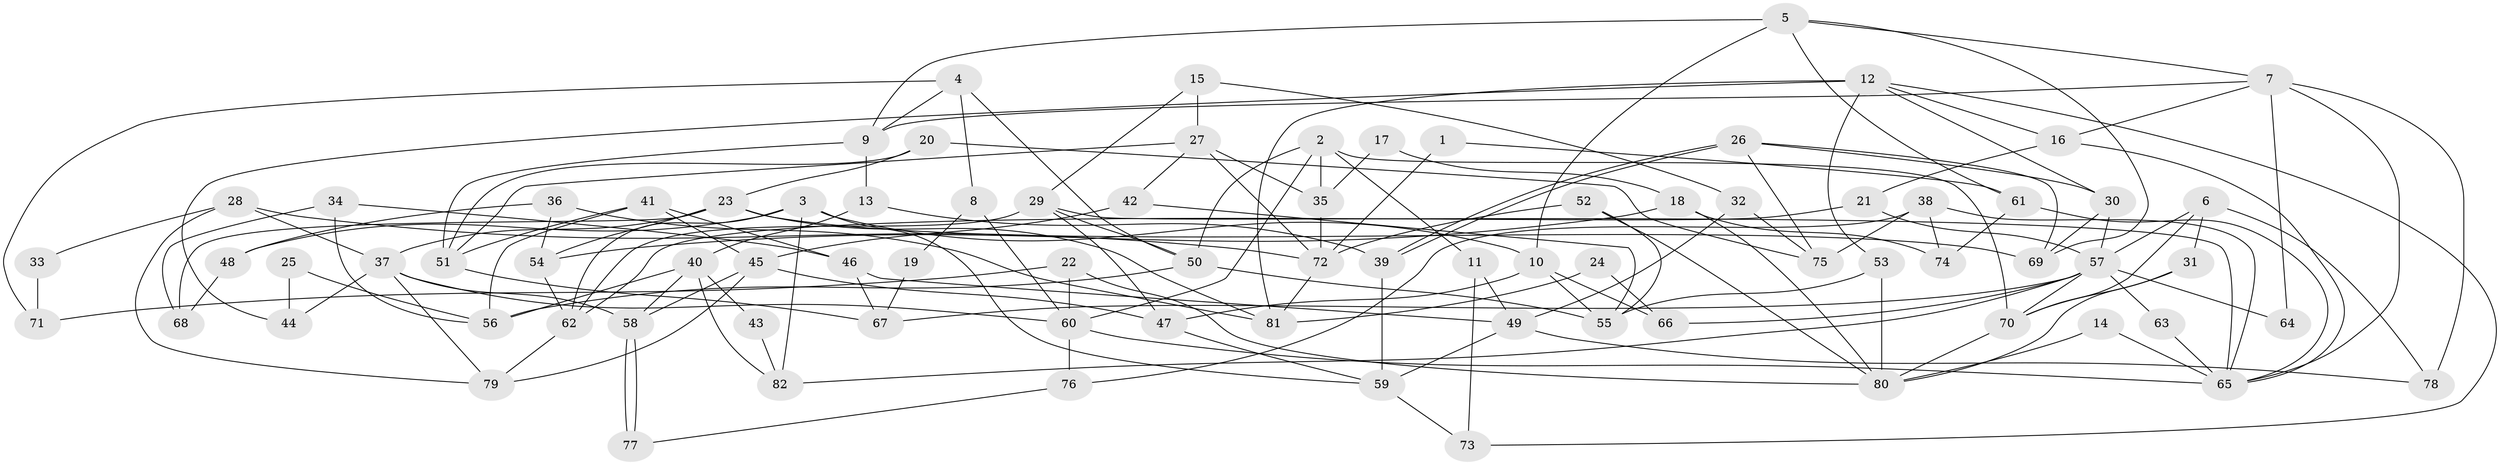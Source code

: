 // Generated by graph-tools (version 1.1) at 2025/26/03/09/25 03:26:21]
// undirected, 82 vertices, 164 edges
graph export_dot {
graph [start="1"]
  node [color=gray90,style=filled];
  1;
  2;
  3;
  4;
  5;
  6;
  7;
  8;
  9;
  10;
  11;
  12;
  13;
  14;
  15;
  16;
  17;
  18;
  19;
  20;
  21;
  22;
  23;
  24;
  25;
  26;
  27;
  28;
  29;
  30;
  31;
  32;
  33;
  34;
  35;
  36;
  37;
  38;
  39;
  40;
  41;
  42;
  43;
  44;
  45;
  46;
  47;
  48;
  49;
  50;
  51;
  52;
  53;
  54;
  55;
  56;
  57;
  58;
  59;
  60;
  61;
  62;
  63;
  64;
  65;
  66;
  67;
  68;
  69;
  70;
  71;
  72;
  73;
  74;
  75;
  76;
  77;
  78;
  79;
  80;
  81;
  82;
  1 -- 61;
  1 -- 72;
  2 -- 70;
  2 -- 11;
  2 -- 35;
  2 -- 50;
  2 -- 60;
  3 -- 62;
  3 -- 59;
  3 -- 10;
  3 -- 48;
  3 -- 82;
  4 -- 50;
  4 -- 9;
  4 -- 8;
  4 -- 71;
  5 -- 10;
  5 -- 9;
  5 -- 7;
  5 -- 61;
  5 -- 69;
  6 -- 70;
  6 -- 57;
  6 -- 31;
  6 -- 78;
  7 -- 65;
  7 -- 9;
  7 -- 16;
  7 -- 64;
  7 -- 78;
  8 -- 60;
  8 -- 19;
  9 -- 51;
  9 -- 13;
  10 -- 47;
  10 -- 55;
  10 -- 66;
  11 -- 49;
  11 -- 73;
  12 -- 53;
  12 -- 81;
  12 -- 16;
  12 -- 30;
  12 -- 44;
  12 -- 73;
  13 -- 40;
  13 -- 39;
  14 -- 65;
  14 -- 80;
  15 -- 27;
  15 -- 29;
  15 -- 32;
  16 -- 21;
  16 -- 65;
  17 -- 18;
  17 -- 35;
  18 -- 80;
  18 -- 54;
  18 -- 74;
  19 -- 67;
  20 -- 23;
  20 -- 75;
  20 -- 51;
  21 -- 62;
  21 -- 57;
  22 -- 80;
  22 -- 60;
  22 -- 71;
  23 -- 37;
  23 -- 69;
  23 -- 54;
  23 -- 68;
  23 -- 81;
  24 -- 66;
  24 -- 81;
  25 -- 44;
  25 -- 56;
  26 -- 30;
  26 -- 39;
  26 -- 39;
  26 -- 69;
  26 -- 75;
  27 -- 42;
  27 -- 72;
  27 -- 35;
  27 -- 51;
  28 -- 79;
  28 -- 72;
  28 -- 33;
  28 -- 37;
  29 -- 65;
  29 -- 50;
  29 -- 47;
  29 -- 62;
  30 -- 69;
  30 -- 57;
  31 -- 70;
  31 -- 80;
  32 -- 49;
  32 -- 75;
  33 -- 71;
  34 -- 46;
  34 -- 56;
  34 -- 68;
  35 -- 72;
  36 -- 48;
  36 -- 54;
  36 -- 81;
  37 -- 60;
  37 -- 44;
  37 -- 58;
  37 -- 79;
  38 -- 65;
  38 -- 75;
  38 -- 74;
  38 -- 76;
  39 -- 59;
  40 -- 58;
  40 -- 82;
  40 -- 43;
  40 -- 56;
  41 -- 45;
  41 -- 51;
  41 -- 46;
  41 -- 56;
  42 -- 45;
  42 -- 55;
  43 -- 82;
  45 -- 47;
  45 -- 58;
  45 -- 79;
  46 -- 67;
  46 -- 49;
  47 -- 59;
  48 -- 68;
  49 -- 78;
  49 -- 59;
  50 -- 56;
  50 -- 55;
  51 -- 67;
  52 -- 55;
  52 -- 72;
  52 -- 80;
  53 -- 55;
  53 -- 80;
  54 -- 62;
  57 -- 63;
  57 -- 64;
  57 -- 66;
  57 -- 67;
  57 -- 70;
  57 -- 82;
  58 -- 77;
  58 -- 77;
  59 -- 73;
  60 -- 65;
  60 -- 76;
  61 -- 74;
  61 -- 65;
  62 -- 79;
  63 -- 65;
  70 -- 80;
  72 -- 81;
  76 -- 77;
}

